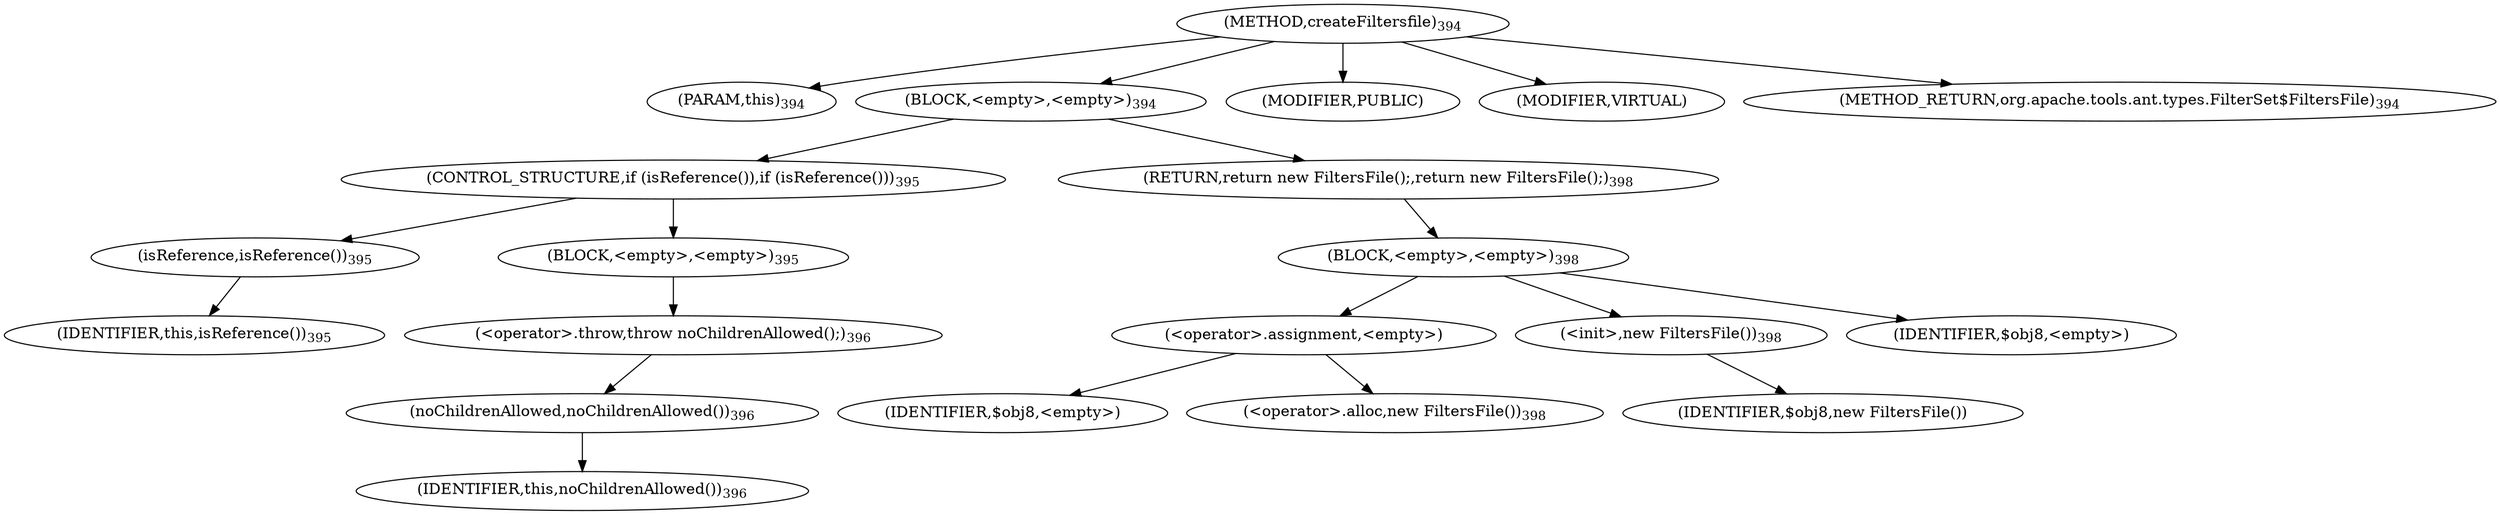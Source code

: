 digraph "createFiltersfile" {  
"709" [label = <(METHOD,createFiltersfile)<SUB>394</SUB>> ]
"92" [label = <(PARAM,this)<SUB>394</SUB>> ]
"710" [label = <(BLOCK,&lt;empty&gt;,&lt;empty&gt;)<SUB>394</SUB>> ]
"711" [label = <(CONTROL_STRUCTURE,if (isReference()),if (isReference()))<SUB>395</SUB>> ]
"712" [label = <(isReference,isReference())<SUB>395</SUB>> ]
"91" [label = <(IDENTIFIER,this,isReference())<SUB>395</SUB>> ]
"713" [label = <(BLOCK,&lt;empty&gt;,&lt;empty&gt;)<SUB>395</SUB>> ]
"714" [label = <(&lt;operator&gt;.throw,throw noChildrenAllowed();)<SUB>396</SUB>> ]
"715" [label = <(noChildrenAllowed,noChildrenAllowed())<SUB>396</SUB>> ]
"93" [label = <(IDENTIFIER,this,noChildrenAllowed())<SUB>396</SUB>> ]
"716" [label = <(RETURN,return new FiltersFile();,return new FiltersFile();)<SUB>398</SUB>> ]
"717" [label = <(BLOCK,&lt;empty&gt;,&lt;empty&gt;)<SUB>398</SUB>> ]
"718" [label = <(&lt;operator&gt;.assignment,&lt;empty&gt;)> ]
"719" [label = <(IDENTIFIER,$obj8,&lt;empty&gt;)> ]
"720" [label = <(&lt;operator&gt;.alloc,new FiltersFile())<SUB>398</SUB>> ]
"721" [label = <(&lt;init&gt;,new FiltersFile())<SUB>398</SUB>> ]
"722" [label = <(IDENTIFIER,$obj8,new FiltersFile())> ]
"723" [label = <(IDENTIFIER,$obj8,&lt;empty&gt;)> ]
"724" [label = <(MODIFIER,PUBLIC)> ]
"725" [label = <(MODIFIER,VIRTUAL)> ]
"726" [label = <(METHOD_RETURN,org.apache.tools.ant.types.FilterSet$FiltersFile)<SUB>394</SUB>> ]
  "709" -> "92" 
  "709" -> "710" 
  "709" -> "724" 
  "709" -> "725" 
  "709" -> "726" 
  "710" -> "711" 
  "710" -> "716" 
  "711" -> "712" 
  "711" -> "713" 
  "712" -> "91" 
  "713" -> "714" 
  "714" -> "715" 
  "715" -> "93" 
  "716" -> "717" 
  "717" -> "718" 
  "717" -> "721" 
  "717" -> "723" 
  "718" -> "719" 
  "718" -> "720" 
  "721" -> "722" 
}

